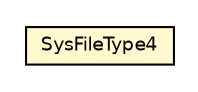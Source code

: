 #!/usr/local/bin/dot
#
# Class diagram 
# Generated by UMLGraph version R5_7_2-3-gee82a7 (http://www.umlgraph.org/)
#

digraph G {
	edge [fontname="Helvetica",fontsize=10,labelfontname="Helvetica",labelfontsize=10];
	node [fontname="Helvetica",fontsize=10,shape=plaintext];
	nodesep=0.25;
	ranksep=0.5;
	// com.st.st25sdk.type4a.SysFileType4
	c32941 [label=<<table title="com.st.st25sdk.type4a.SysFileType4" border="0" cellborder="1" cellspacing="0" cellpadding="2" port="p" bgcolor="lemonChiffon" href="./SysFileType4.html">
		<tr><td><table border="0" cellspacing="0" cellpadding="1">
<tr><td align="center" balign="center"> SysFileType4 </td></tr>
		</table></td></tr>
		</table>>, URL="./SysFileType4.html", fontname="Helvetica", fontcolor="black", fontsize=9.0];
}

